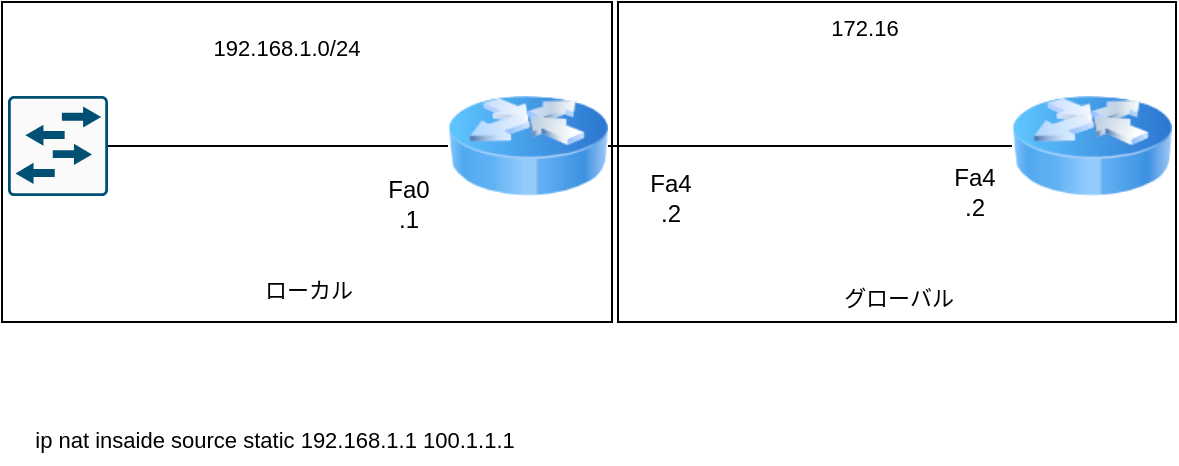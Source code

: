 <mxfile version="21.6.5" type="github">
  <diagram name="ページ1" id="11hUHMy2Wvmy6h9iXee_">
    <mxGraphModel dx="714" dy="990" grid="0" gridSize="10" guides="1" tooltips="1" connect="1" arrows="1" fold="1" page="1" pageScale="1" pageWidth="827" pageHeight="1169" math="0" shadow="0">
      <root>
        <mxCell id="0" />
        <mxCell id="1" parent="0" />
        <mxCell id="6t2KT0S24o-J1j0MJN2Q-7" value="" style="whiteSpace=wrap;html=1;fontFamily=Helvetica;fontSize=11;fontColor=default;" vertex="1" parent="1">
          <mxGeometry x="334" y="89" width="279" height="160" as="geometry" />
        </mxCell>
        <mxCell id="6t2KT0S24o-J1j0MJN2Q-6" value="" style="whiteSpace=wrap;html=1;fontFamily=Helvetica;fontSize=11;fontColor=default;" vertex="1" parent="1">
          <mxGeometry x="26" y="89" width="305" height="160" as="geometry" />
        </mxCell>
        <mxCell id="6t2KT0S24o-J1j0MJN2Q-1" value="" style="image;html=1;image=img/lib/clip_art/networking/Router_Icon_128x128.png" vertex="1" parent="1">
          <mxGeometry x="249" y="121" width="80" height="80" as="geometry" />
        </mxCell>
        <mxCell id="6t2KT0S24o-J1j0MJN2Q-10" style="edgeStyle=none;shape=connector;rounded=0;orthogonalLoop=1;jettySize=auto;html=1;exitX=0;exitY=0.5;exitDx=0;exitDy=0;entryX=1;entryY=0.5;entryDx=0;entryDy=0;labelBackgroundColor=default;strokeColor=default;fontFamily=Helvetica;fontSize=11;fontColor=default;endArrow=none;endFill=0;" edge="1" parent="1" source="6t2KT0S24o-J1j0MJN2Q-2" target="6t2KT0S24o-J1j0MJN2Q-1">
          <mxGeometry relative="1" as="geometry" />
        </mxCell>
        <mxCell id="6t2KT0S24o-J1j0MJN2Q-2" value="" style="image;html=1;image=img/lib/clip_art/networking/Router_Icon_128x128.png" vertex="1" parent="1">
          <mxGeometry x="531" y="121" width="80" height="80" as="geometry" />
        </mxCell>
        <mxCell id="6t2KT0S24o-J1j0MJN2Q-4" style="rounded=0;orthogonalLoop=1;jettySize=auto;html=1;exitX=1;exitY=0.5;exitDx=0;exitDy=0;exitPerimeter=0;entryX=0;entryY=0.5;entryDx=0;entryDy=0;endArrow=none;endFill=0;" edge="1" parent="1" source="6t2KT0S24o-J1j0MJN2Q-3" target="6t2KT0S24o-J1j0MJN2Q-1">
          <mxGeometry relative="1" as="geometry" />
        </mxCell>
        <mxCell id="6t2KT0S24o-J1j0MJN2Q-3" value="" style="sketch=0;points=[[0.015,0.015,0],[0.985,0.015,0],[0.985,0.985,0],[0.015,0.985,0],[0.25,0,0],[0.5,0,0],[0.75,0,0],[1,0.25,0],[1,0.5,0],[1,0.75,0],[0.75,1,0],[0.5,1,0],[0.25,1,0],[0,0.75,0],[0,0.5,0],[0,0.25,0]];verticalLabelPosition=bottom;html=1;verticalAlign=top;aspect=fixed;align=center;pointerEvents=1;shape=mxgraph.cisco19.rect;prIcon=l2_switch;fillColor=#FAFAFA;strokeColor=#005073;" vertex="1" parent="1">
          <mxGeometry x="29" y="136" width="50" height="50" as="geometry" />
        </mxCell>
        <mxCell id="6t2KT0S24o-J1j0MJN2Q-8" value="グローバル" style="text;html=1;align=center;verticalAlign=middle;resizable=0;points=[];autosize=1;strokeColor=none;fillColor=none;fontSize=11;fontFamily=Helvetica;fontColor=default;" vertex="1" parent="1">
          <mxGeometry x="437" y="224" width="73" height="25" as="geometry" />
        </mxCell>
        <mxCell id="6t2KT0S24o-J1j0MJN2Q-9" value="ローカル" style="text;html=1;align=center;verticalAlign=middle;resizable=0;points=[];autosize=1;strokeColor=none;fillColor=none;fontSize=11;fontFamily=Helvetica;fontColor=default;" vertex="1" parent="1">
          <mxGeometry x="147.5" y="220" width="62" height="25" as="geometry" />
        </mxCell>
        <mxCell id="6t2KT0S24o-J1j0MJN2Q-11" value="ip nat insaide source static 192.168.1.1 100.1.1.1" style="text;html=1;align=center;verticalAlign=middle;resizable=0;points=[];autosize=1;strokeColor=none;fillColor=none;fontSize=11;fontFamily=Helvetica;fontColor=default;" vertex="1" parent="1">
          <mxGeometry x="33" y="295" width="258" height="25" as="geometry" />
        </mxCell>
        <mxCell id="6t2KT0S24o-J1j0MJN2Q-12" value="Fa4&lt;br&gt;.2" style="text;html=1;align=center;verticalAlign=middle;resizable=0;points=[];autosize=1;strokeColor=none;fillColor=none;" vertex="1" parent="1">
          <mxGeometry x="492" y="163" width="39" height="41" as="geometry" />
        </mxCell>
        <mxCell id="6t2KT0S24o-J1j0MJN2Q-13" value="Fa4&lt;br&gt;.2" style="text;html=1;align=center;verticalAlign=middle;resizable=0;points=[];autosize=1;strokeColor=none;fillColor=none;" vertex="1" parent="1">
          <mxGeometry x="340" y="166" width="39" height="41" as="geometry" />
        </mxCell>
        <mxCell id="6t2KT0S24o-J1j0MJN2Q-14" value="Fa0&lt;br&gt;.1" style="text;html=1;align=center;verticalAlign=middle;resizable=0;points=[];autosize=1;strokeColor=none;fillColor=none;" vertex="1" parent="1">
          <mxGeometry x="209.5" y="169" width="39" height="41" as="geometry" />
        </mxCell>
        <mxCell id="6t2KT0S24o-J1j0MJN2Q-15" value="192.168.1.0/24" style="text;html=1;align=center;verticalAlign=middle;resizable=0;points=[];autosize=1;strokeColor=none;fillColor=none;fontSize=11;fontFamily=Helvetica;fontColor=default;" vertex="1" parent="1">
          <mxGeometry x="122" y="99" width="91" height="25" as="geometry" />
        </mxCell>
        <mxCell id="6t2KT0S24o-J1j0MJN2Q-16" value="172.16" style="text;html=1;align=center;verticalAlign=middle;resizable=0;points=[];autosize=1;strokeColor=none;fillColor=none;fontSize=11;fontFamily=Helvetica;fontColor=default;" vertex="1" parent="1">
          <mxGeometry x="431" y="89" width="52" height="25" as="geometry" />
        </mxCell>
      </root>
    </mxGraphModel>
  </diagram>
</mxfile>
